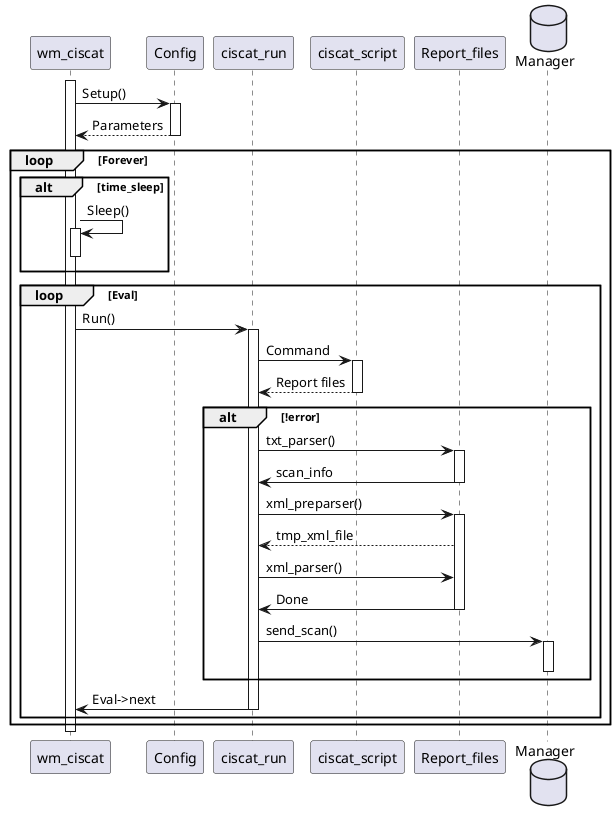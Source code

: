' Copyright (C) 2024, Openarmor' Created by Openarmor, . <info@openarmor.com>.
' This program is free software; you can redistribute it and/or modify it under the terms of GPLv2

@startuml cis-cat_diagram
activate wm_ciscat

wm_ciscat -> Config: Setup()
activate Config
wm_ciscat <-- Config: Parameters
deactivate Config

loop Forever
    alt time_sleep
        wm_ciscat -> wm_ciscat: Sleep()
        activate wm_ciscat
        deactivate wm_ciscat
    end

    loop Eval
        wm_ciscat -> ciscat_run: Run()
        activate ciscat_run
        ciscat_run -> ciscat_script: Command
        activate ciscat_script
        ciscat_script --> ciscat_run: Report files
        deactivate ciscat_script
        alt !error
            ciscat_run -> Report_files: txt_parser()
            activate Report_files
            Report_files -> ciscat_run: scan_info
            deactivate Report_files
            ciscat_run -> Report_files: xml_preparser()
            activate Report_files
            Report_files --> ciscat_run: tmp_xml_file
            ciscat_run -> Report_files: xml_parser()
            Report_files -> ciscat_run: Done
            deactivate Report_files
            database Manager
            ciscat_run -> Manager: send_scan()
            activate Manager
            deactivate Manager
        end
        ciscat_run -> wm_ciscat: Eval->next
        deactivate ciscat_run
    end
end

deactivate wm_ciscat
@enduml
